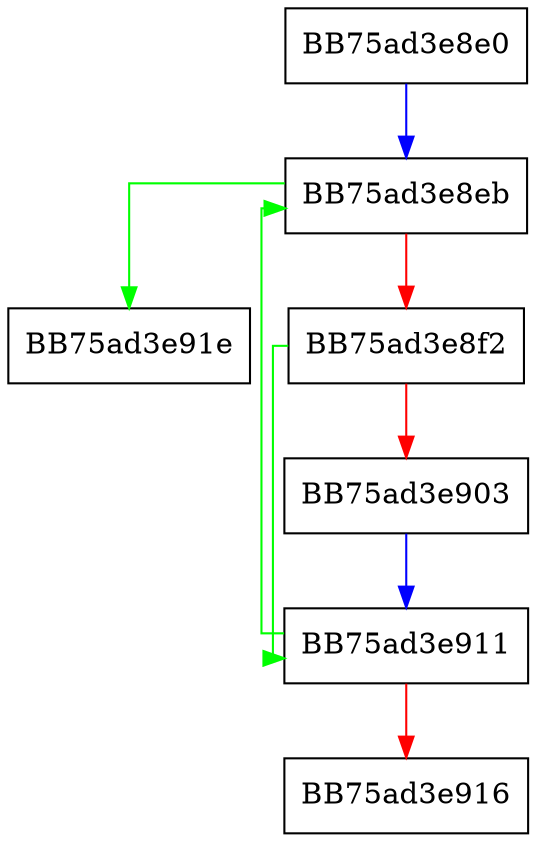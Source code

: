 digraph Decrypt {
  node [shape="box"];
  graph [splines=ortho];
  BB75ad3e8e0 -> BB75ad3e8eb [color="blue"];
  BB75ad3e8eb -> BB75ad3e91e [color="green"];
  BB75ad3e8eb -> BB75ad3e8f2 [color="red"];
  BB75ad3e8f2 -> BB75ad3e911 [color="green"];
  BB75ad3e8f2 -> BB75ad3e903 [color="red"];
  BB75ad3e903 -> BB75ad3e911 [color="blue"];
  BB75ad3e911 -> BB75ad3e8eb [color="green"];
  BB75ad3e911 -> BB75ad3e916 [color="red"];
}